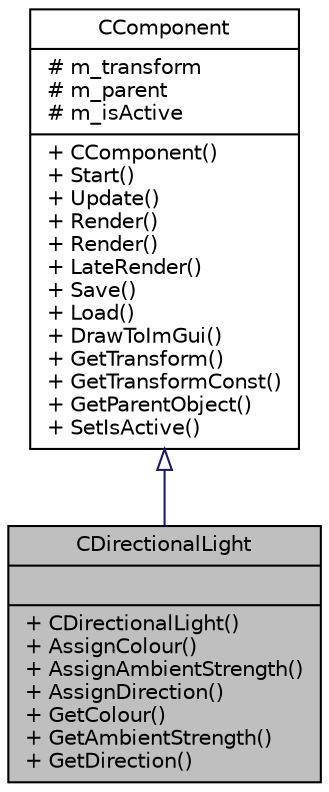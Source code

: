 digraph "CDirectionalLight"
{
 // LATEX_PDF_SIZE
  edge [fontname="Helvetica",fontsize="10",labelfontname="Helvetica",labelfontsize="10"];
  node [fontname="Helvetica",fontsize="10",shape=record];
  Node0 [label="{CDirectionalLight\n||+ CDirectionalLight()\l+ AssignColour()\l+ AssignAmbientStrength()\l+ AssignDirection()\l+ GetColour()\l+ GetAmbientStrength()\l+ GetDirection()\l}",height=0.2,width=0.4,color="black", fillcolor="grey75", style="filled", fontcolor="black",tooltip="Directional light component class."];
  Node1 -> Node0 [dir="back",color="midnightblue",fontsize="10",style="solid",arrowtail="onormal",fontname="Helvetica"];
  Node1 [label="{CComponent\n|# m_transform\l# m_parent\l# m_isActive\l|+ CComponent()\l+ Start()\l+ Update()\l+ Render()\l+ Render()\l+ LateRender()\l+ Save()\l+ Load()\l+ DrawToImGui()\l+ GetTransform()\l+ GetTransformConst()\l+ GetParentObject()\l+ SetIsActive()\l}",height=0.2,width=0.4,color="black", fillcolor="white", style="filled",URL="$class_c_component.html",tooltip="A component of a game object with its own assets and/or behaviour."];
}
